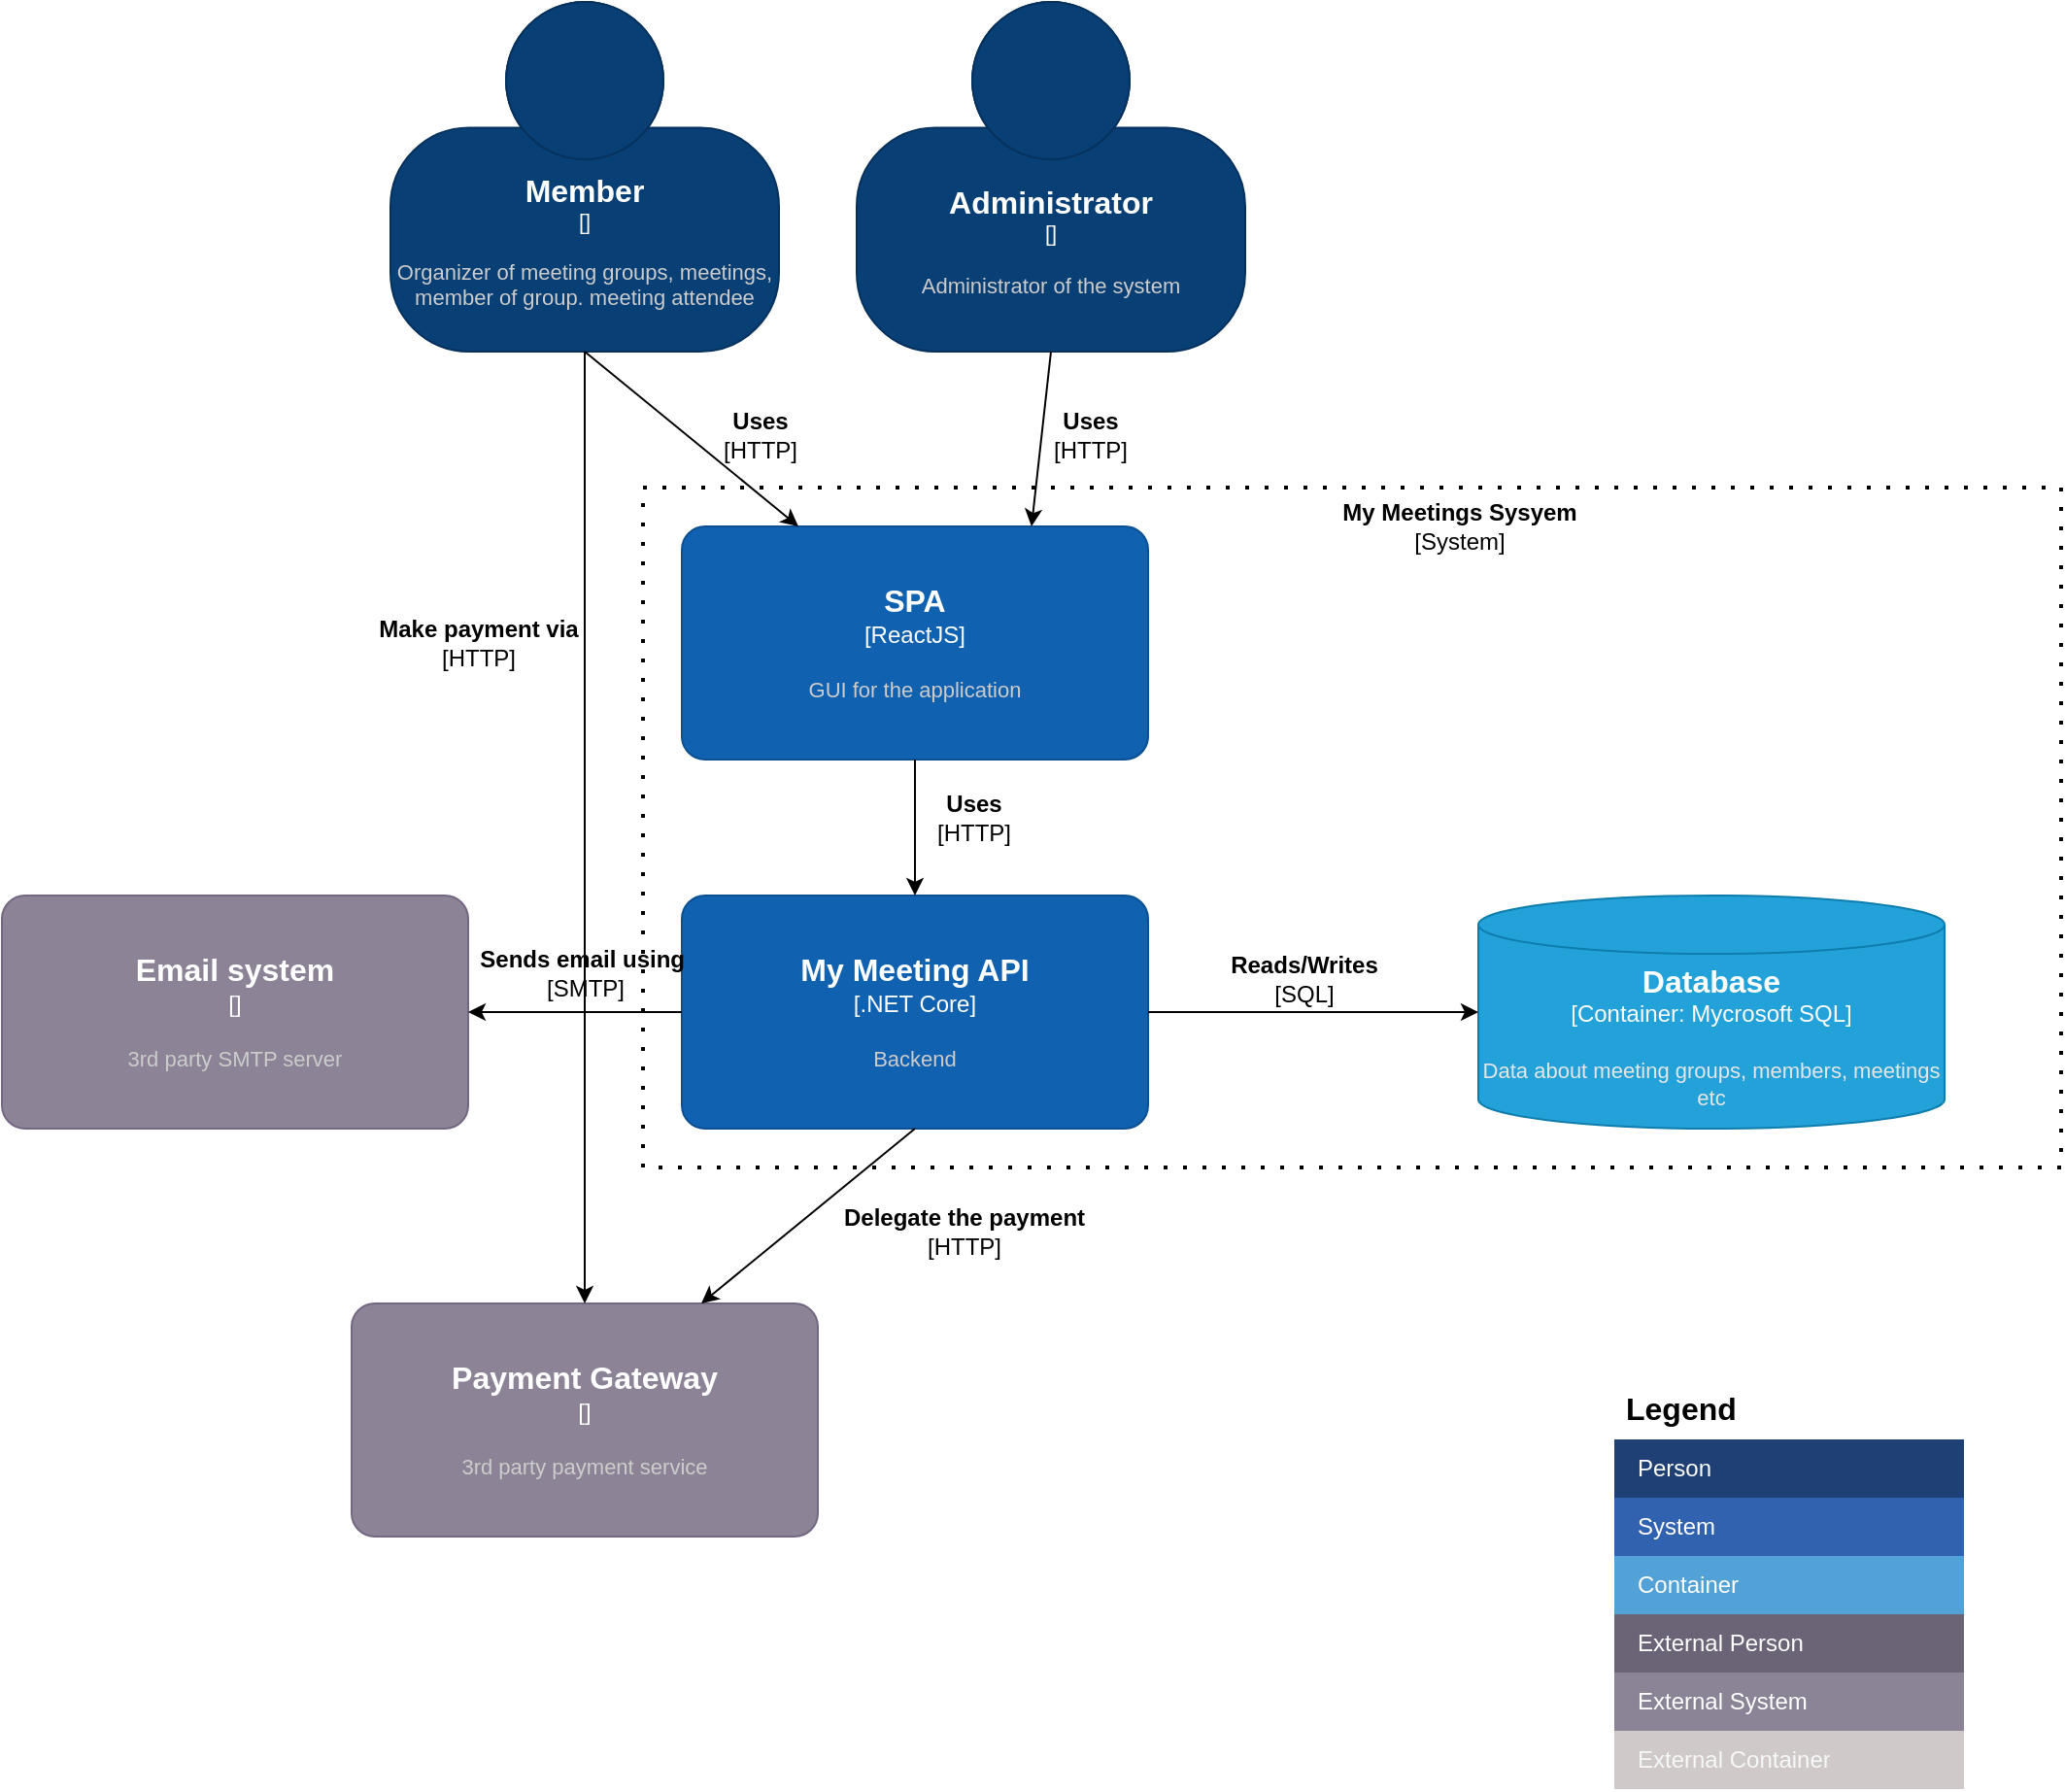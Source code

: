 <mxfile version="28.2.4">
  <diagram name="Bài 5" id="G8Rc9XTlgcBAyMVN9hyZ">
    <mxGraphModel grid="1" page="1" gridSize="10" guides="1" tooltips="1" connect="1" arrows="1" fold="1" pageScale="1" pageWidth="827" pageHeight="1169" math="0" shadow="0">
      <root>
        <mxCell id="0" />
        <mxCell id="1" parent="0" />
        <mxCell id="-gzV0EdhQFD0m6XZclZO-16" value="" style="rounded=0;whiteSpace=wrap;html=1;dashed=1;dashPattern=1 4;fillColor=none;strokeWidth=2;" vertex="1" parent="1">
          <mxGeometry x="-1080" y="-830" width="730" height="350" as="geometry" />
        </mxCell>
        <object placeholders="1" c4Name="Member&#xa;" c4Type="" c4Description="Organizer of meeting groups, meetings, member of group. meeting attendee" label="&lt;font style=&quot;font-size: 16px&quot;&gt;&lt;b&gt;%c4Name%&lt;/b&gt;&lt;/font&gt;&lt;div&gt;[%c4Type%]&lt;/div&gt;&lt;br&gt;&lt;div&gt;&lt;font style=&quot;font-size: 11px&quot;&gt;&lt;font color=&quot;#cccccc&quot;&gt;%c4Description%&lt;/font&gt;&lt;/div&gt;" id="csZpmPd-vi0xfsbfclic-5">
          <mxCell style="html=1;fontSize=11;dashed=0;whiteSpace=wrap;fillColor=#083F75;strokeColor=#06315C;fontColor=#ffffff;shape=mxgraph.c4.person2;align=center;metaEdit=1;points=[[0.5,0,0],[1,0.5,0],[1,0.75,0],[0.75,1,0],[0.5,1,0],[0.25,1,0],[0,0.75,0],[0,0.5,0]];resizable=0;" vertex="1" parent="1">
            <mxGeometry x="-1210" y="-1080" width="200" height="180" as="geometry" />
          </mxCell>
        </object>
        <object placeholders="1" c4Name="Administrator" c4Type="" c4Description="Administrator of the system" label="&lt;font style=&quot;font-size: 16px&quot;&gt;&lt;b&gt;%c4Name%&lt;/b&gt;&lt;/font&gt;&lt;div&gt;[%c4Type%]&lt;/div&gt;&lt;br&gt;&lt;div&gt;&lt;font style=&quot;font-size: 11px&quot;&gt;&lt;font color=&quot;#cccccc&quot;&gt;%c4Description%&lt;/font&gt;&lt;/div&gt;" id="csZpmPd-vi0xfsbfclic-6">
          <mxCell style="html=1;fontSize=11;dashed=0;whiteSpace=wrap;fillColor=#083F75;strokeColor=#06315C;fontColor=#ffffff;shape=mxgraph.c4.person2;align=center;metaEdit=1;points=[[0.5,0,0],[1,0.5,0],[1,0.75,0],[0.75,1,0],[0.5,1,0],[0.25,1,0],[0,0.75,0],[0,0.5,0]];resizable=0;" vertex="1" parent="1">
            <mxGeometry x="-970" y="-1080" width="200" height="180" as="geometry" />
          </mxCell>
        </object>
        <object placeholders="1" c4Name="SPA" c4Type="ReactJS" c4Description="GUI for the application" label="&lt;font style=&quot;font-size: 16px&quot;&gt;&lt;b&gt;%c4Name%&lt;/b&gt;&lt;/font&gt;&lt;div&gt;[%c4Type%]&lt;/div&gt;&lt;br&gt;&lt;div&gt;&lt;font style=&quot;font-size: 11px&quot;&gt;&lt;font color=&quot;#cccccc&quot;&gt;%c4Description%&lt;/font&gt;&lt;/div&gt;" id="csZpmPd-vi0xfsbfclic-7">
          <mxCell style="rounded=1;whiteSpace=wrap;html=1;labelBackgroundColor=none;fillColor=#1061B0;fontColor=#ffffff;align=center;arcSize=10;strokeColor=#0D5091;metaEdit=1;resizable=0;points=[[0.25,0,0],[0.5,0,0],[0.75,0,0],[1,0.25,0],[1,0.5,0],[1,0.75,0],[0.75,1,0],[0.5,1,0],[0.25,1,0],[0,0.75,0],[0,0.5,0],[0,0.25,0]];" vertex="1" parent="1">
            <mxGeometry x="-1060" y="-810" width="240" height="120" as="geometry" />
          </mxCell>
        </object>
        <object placeholders="1" c4Name="My Meeting API" c4Type=".NET Core" c4Description="Backend" label="&lt;font style=&quot;font-size: 16px&quot;&gt;&lt;b&gt;%c4Name%&lt;/b&gt;&lt;/font&gt;&lt;div&gt;[%c4Type%]&lt;/div&gt;&lt;br&gt;&lt;div&gt;&lt;font style=&quot;font-size: 11px&quot;&gt;&lt;font color=&quot;#cccccc&quot;&gt;%c4Description%&lt;/font&gt;&lt;/div&gt;" id="csZpmPd-vi0xfsbfclic-8">
          <mxCell style="rounded=1;whiteSpace=wrap;html=1;labelBackgroundColor=none;fillColor=#1061B0;fontColor=#ffffff;align=center;arcSize=10;strokeColor=#0D5091;metaEdit=1;resizable=0;points=[[0.25,0,0],[0.5,0,0],[0.75,0,0],[1,0.25,0],[1,0.5,0],[1,0.75,0],[0.75,1,0],[0.5,1,0],[0.25,1,0],[0,0.75,0],[0,0.5,0],[0,0.25,0]];" vertex="1" parent="1">
            <mxGeometry x="-1060" y="-620" width="240" height="120" as="geometry" />
          </mxCell>
        </object>
        <object placeholders="1" c4Name="Database " c4Type="Container" c4Technology="Mycrosoft SQL" c4Description="Data about meeting groups, members, meetings etc" label="&lt;font style=&quot;font-size: 16px&quot;&gt;&lt;b&gt;%c4Name%&lt;/b&gt;&lt;/font&gt;&lt;div&gt;[%c4Type%:&amp;nbsp;%c4Technology%]&lt;/div&gt;&lt;br&gt;&lt;div&gt;&lt;font style=&quot;font-size: 11px&quot;&gt;&lt;font color=&quot;#E6E6E6&quot;&gt;%c4Description%&lt;/font&gt;&lt;/div&gt;" id="csZpmPd-vi0xfsbfclic-9">
          <mxCell style="shape=cylinder3;size=15;whiteSpace=wrap;html=1;boundedLbl=1;rounded=0;labelBackgroundColor=none;fillColor=#23A2D9;fontSize=12;fontColor=#ffffff;align=center;strokeColor=#0E7DAD;metaEdit=1;points=[[0.5,0,0],[1,0.25,0],[1,0.5,0],[1,0.75,0],[0.5,1,0],[0,0.75,0],[0,0.5,0],[0,0.25,0]];resizable=0;" vertex="1" parent="1">
            <mxGeometry x="-650" y="-620" width="240" height="120" as="geometry" />
          </mxCell>
        </object>
        <object placeholders="1" c4Name="Email system " c4Type="" c4Description="3rd  party SMTP server" label="&lt;font style=&quot;font-size: 16px&quot;&gt;&lt;b&gt;%c4Name%&lt;/b&gt;&lt;/font&gt;&lt;div&gt;[%c4Type%]&lt;/div&gt;&lt;br&gt;&lt;div&gt;&lt;font style=&quot;font-size: 11px&quot;&gt;&lt;font color=&quot;#cccccc&quot;&gt;%c4Description%&lt;/font&gt;&lt;/div&gt;" id="csZpmPd-vi0xfsbfclic-10">
          <mxCell style="rounded=1;whiteSpace=wrap;html=1;labelBackgroundColor=none;fillColor=#8C8496;fontColor=#ffffff;align=center;arcSize=10;strokeColor=#736782;metaEdit=1;resizable=0;points=[[0.25,0,0],[0.5,0,0],[0.75,0,0],[1,0.25,0],[1,0.5,0],[1,0.75,0],[0.75,1,0],[0.5,1,0],[0.25,1,0],[0,0.75,0],[0,0.5,0],[0,0.25,0]];" vertex="1" parent="1">
            <mxGeometry x="-1410" y="-620" width="240" height="120" as="geometry" />
          </mxCell>
        </object>
        <object placeholders="1" c4Name="Payment Gateway" c4Type="" c4Description="3rd party payment service" label="&lt;font style=&quot;font-size: 16px&quot;&gt;&lt;b&gt;%c4Name%&lt;/b&gt;&lt;/font&gt;&lt;div&gt;[%c4Type%]&lt;/div&gt;&lt;br&gt;&lt;div&gt;&lt;font style=&quot;font-size: 11px&quot;&gt;&lt;font color=&quot;#cccccc&quot;&gt;%c4Description%&lt;/font&gt;&lt;/div&gt;" id="csZpmPd-vi0xfsbfclic-11">
          <mxCell style="rounded=1;whiteSpace=wrap;html=1;labelBackgroundColor=none;fillColor=#8C8496;fontColor=#ffffff;align=center;arcSize=10;strokeColor=#736782;metaEdit=1;resizable=0;points=[[0.25,0,0],[0.5,0,0],[0.75,0,0],[1,0.25,0],[1,0.5,0],[1,0.75,0],[0.75,1,0],[0.5,1,0],[0.25,1,0],[0,0.75,0],[0,0.5,0],[0,0.25,0]];" vertex="1" parent="1">
            <mxGeometry x="-1230" y="-410" width="240" height="120" as="geometry" />
          </mxCell>
        </object>
        <mxCell id="csZpmPd-vi0xfsbfclic-12" value="Legend" style="shape=table;startSize=30;container=1;collapsible=0;childLayout=tableLayout;fontSize=16;align=left;verticalAlign=top;fillColor=none;strokeColor=none;fontColor=light-dark(#000000,#ABABAB);fontStyle=1;spacingLeft=6;spacing=0;resizable=0;" vertex="1" parent="1">
          <mxGeometry x="-580" y="-370" width="180" height="210" as="geometry" />
        </mxCell>
        <mxCell id="csZpmPd-vi0xfsbfclic-13" value="" style="shape=tableRow;horizontal=0;startSize=0;swimlaneHead=0;swimlaneBody=0;strokeColor=inherit;top=0;left=0;bottom=0;right=0;collapsible=0;dropTarget=0;fillColor=none;points=[[0,0.5],[1,0.5]];portConstraint=eastwest;fontSize=12;" vertex="1" parent="csZpmPd-vi0xfsbfclic-12">
          <mxGeometry y="30" width="180" height="30" as="geometry" />
        </mxCell>
        <mxCell id="csZpmPd-vi0xfsbfclic-14" value="Person" style="shape=partialRectangle;html=1;whiteSpace=wrap;connectable=0;strokeColor=inherit;overflow=hidden;fillColor=#1E4074;top=0;left=0;bottom=0;right=0;pointerEvents=1;fontSize=12;align=left;fontColor=#FFFFFF;gradientColor=none;spacingLeft=10;spacingRight=4;" vertex="1" parent="csZpmPd-vi0xfsbfclic-13">
          <mxGeometry width="180" height="30" as="geometry">
            <mxRectangle width="180" height="30" as="alternateBounds" />
          </mxGeometry>
        </mxCell>
        <mxCell id="csZpmPd-vi0xfsbfclic-15" value="" style="shape=tableRow;horizontal=0;startSize=0;swimlaneHead=0;swimlaneBody=0;strokeColor=inherit;top=0;left=0;bottom=0;right=0;collapsible=0;dropTarget=0;fillColor=none;points=[[0,0.5],[1,0.5]];portConstraint=eastwest;fontSize=12;" vertex="1" parent="csZpmPd-vi0xfsbfclic-12">
          <mxGeometry y="60" width="180" height="30" as="geometry" />
        </mxCell>
        <mxCell id="csZpmPd-vi0xfsbfclic-16" value="System" style="shape=partialRectangle;html=1;whiteSpace=wrap;connectable=0;strokeColor=inherit;overflow=hidden;fillColor=#3162AF;top=0;left=0;bottom=0;right=0;pointerEvents=1;fontSize=12;align=left;fontColor=#FFFFFF;gradientColor=none;spacingLeft=10;spacingRight=4;" vertex="1" parent="csZpmPd-vi0xfsbfclic-15">
          <mxGeometry width="180" height="30" as="geometry">
            <mxRectangle width="180" height="30" as="alternateBounds" />
          </mxGeometry>
        </mxCell>
        <mxCell id="csZpmPd-vi0xfsbfclic-17" value="" style="shape=tableRow;horizontal=0;startSize=0;swimlaneHead=0;swimlaneBody=0;strokeColor=inherit;top=0;left=0;bottom=0;right=0;collapsible=0;dropTarget=0;fillColor=none;points=[[0,0.5],[1,0.5]];portConstraint=eastwest;fontSize=12;" vertex="1" parent="csZpmPd-vi0xfsbfclic-12">
          <mxGeometry y="90" width="180" height="30" as="geometry" />
        </mxCell>
        <mxCell id="csZpmPd-vi0xfsbfclic-18" value="Container" style="shape=partialRectangle;html=1;whiteSpace=wrap;connectable=0;strokeColor=inherit;overflow=hidden;fillColor=#52a2d8;top=0;left=0;bottom=0;right=0;pointerEvents=1;fontSize=12;align=left;fontColor=#FFFFFF;gradientColor=none;spacingLeft=10;spacingRight=4;" vertex="1" parent="csZpmPd-vi0xfsbfclic-17">
          <mxGeometry width="180" height="30" as="geometry">
            <mxRectangle width="180" height="30" as="alternateBounds" />
          </mxGeometry>
        </mxCell>
        <mxCell id="csZpmPd-vi0xfsbfclic-21" value="" style="shape=tableRow;horizontal=0;startSize=0;swimlaneHead=0;swimlaneBody=0;strokeColor=inherit;top=0;left=0;bottom=0;right=0;collapsible=0;dropTarget=0;fillColor=none;points=[[0,0.5],[1,0.5]];portConstraint=eastwest;fontSize=12;" vertex="1" parent="csZpmPd-vi0xfsbfclic-12">
          <mxGeometry y="120" width="180" height="30" as="geometry" />
        </mxCell>
        <mxCell id="csZpmPd-vi0xfsbfclic-22" value="External Person" style="shape=partialRectangle;html=1;whiteSpace=wrap;connectable=0;strokeColor=inherit;overflow=hidden;fillColor=#6b6477;top=0;left=0;bottom=0;right=0;pointerEvents=1;fontSize=12;align=left;fontColor=#FFFFFF;gradientColor=none;spacingLeft=10;spacingRight=4;" vertex="1" parent="csZpmPd-vi0xfsbfclic-21">
          <mxGeometry width="180" height="30" as="geometry">
            <mxRectangle width="180" height="30" as="alternateBounds" />
          </mxGeometry>
        </mxCell>
        <mxCell id="csZpmPd-vi0xfsbfclic-23" value="" style="shape=tableRow;horizontal=0;startSize=0;swimlaneHead=0;swimlaneBody=0;strokeColor=inherit;top=0;left=0;bottom=0;right=0;collapsible=0;dropTarget=0;fillColor=none;points=[[0,0.5],[1,0.5]];portConstraint=eastwest;fontSize=12;" vertex="1" parent="csZpmPd-vi0xfsbfclic-12">
          <mxGeometry y="150" width="180" height="30" as="geometry" />
        </mxCell>
        <mxCell id="csZpmPd-vi0xfsbfclic-24" value="External System" style="shape=partialRectangle;html=1;whiteSpace=wrap;connectable=0;strokeColor=inherit;overflow=hidden;fillColor=#8b8496;top=0;left=0;bottom=0;right=0;pointerEvents=1;fontSize=12;align=left;fontColor=#FFFFFF;gradientColor=none;spacingLeft=10;spacingRight=4;" vertex="1" parent="csZpmPd-vi0xfsbfclic-23">
          <mxGeometry width="180" height="30" as="geometry">
            <mxRectangle width="180" height="30" as="alternateBounds" />
          </mxGeometry>
        </mxCell>
        <mxCell id="-gzV0EdhQFD0m6XZclZO-19" value="" style="shape=tableRow;horizontal=0;startSize=0;swimlaneHead=0;swimlaneBody=0;strokeColor=inherit;top=0;left=0;bottom=0;right=0;collapsible=0;dropTarget=0;fillColor=none;points=[[0,0.5],[1,0.5]];portConstraint=eastwest;fontSize=12;" vertex="1" parent="csZpmPd-vi0xfsbfclic-12">
          <mxGeometry y="180" width="180" height="30" as="geometry" />
        </mxCell>
        <mxCell id="-gzV0EdhQFD0m6XZclZO-20" value="&lt;font style=&quot;color: light-dark(rgb(247, 247, 247), rgb(237, 237, 237));&quot;&gt;External Container&lt;/font&gt;" style="shape=partialRectangle;html=1;whiteSpace=wrap;connectable=0;strokeColor=#36393d;overflow=hidden;fillColor=light-dark(#cfc9c9, #202020);top=0;left=0;bottom=0;right=0;pointerEvents=1;fontSize=12;align=left;spacingLeft=10;spacingRight=4;" vertex="1" parent="-gzV0EdhQFD0m6XZclZO-19">
          <mxGeometry width="180" height="30" as="geometry">
            <mxRectangle width="180" height="30" as="alternateBounds" />
          </mxGeometry>
        </mxCell>
        <mxCell id="-gzV0EdhQFD0m6XZclZO-1" value="" style="endArrow=classic;html=1;rounded=0;exitX=0.5;exitY=1;exitDx=0;exitDy=0;exitPerimeter=0;entryX=0.75;entryY=0;entryDx=0;entryDy=0;entryPerimeter=0;" edge="1" parent="1" source="csZpmPd-vi0xfsbfclic-6" target="csZpmPd-vi0xfsbfclic-7">
          <mxGeometry width="50" height="50" relative="1" as="geometry">
            <mxPoint x="-1320" y="-870" as="sourcePoint" />
            <mxPoint x="-1270" y="-920" as="targetPoint" />
          </mxGeometry>
        </mxCell>
        <mxCell id="-gzV0EdhQFD0m6XZclZO-2" value="" style="endArrow=classic;html=1;rounded=0;exitX=0.5;exitY=1;exitDx=0;exitDy=0;exitPerimeter=0;entryX=0.25;entryY=0;entryDx=0;entryDy=0;entryPerimeter=0;" edge="1" parent="1" source="csZpmPd-vi0xfsbfclic-5" target="csZpmPd-vi0xfsbfclic-7">
          <mxGeometry width="50" height="50" relative="1" as="geometry">
            <mxPoint x="-1270" y="-790" as="sourcePoint" />
            <mxPoint x="-1220" y="-840" as="targetPoint" />
          </mxGeometry>
        </mxCell>
        <mxCell id="-gzV0EdhQFD0m6XZclZO-3" value="" style="endArrow=classic;html=1;rounded=0;exitX=0.5;exitY=1;exitDx=0;exitDy=0;exitPerimeter=0;entryX=0.5;entryY=0;entryDx=0;entryDy=0;entryPerimeter=0;" edge="1" parent="1" source="csZpmPd-vi0xfsbfclic-5" target="csZpmPd-vi0xfsbfclic-11">
          <mxGeometry width="50" height="50" relative="1" as="geometry">
            <mxPoint x="-1270" y="-740" as="sourcePoint" />
            <mxPoint x="-1220" y="-790" as="targetPoint" />
          </mxGeometry>
        </mxCell>
        <mxCell id="-gzV0EdhQFD0m6XZclZO-4" value="" style="endArrow=classic;html=1;rounded=0;exitX=0.5;exitY=1;exitDx=0;exitDy=0;exitPerimeter=0;entryX=0.5;entryY=0;entryDx=0;entryDy=0;entryPerimeter=0;" edge="1" parent="1" source="csZpmPd-vi0xfsbfclic-7" target="csZpmPd-vi0xfsbfclic-8">
          <mxGeometry width="50" height="50" relative="1" as="geometry">
            <mxPoint x="-1040" y="-550" as="sourcePoint" />
            <mxPoint x="-990" y="-600" as="targetPoint" />
          </mxGeometry>
        </mxCell>
        <mxCell id="-gzV0EdhQFD0m6XZclZO-5" value="" style="endArrow=classic;html=1;rounded=0;exitX=0;exitY=0.5;exitDx=0;exitDy=0;exitPerimeter=0;entryX=1;entryY=0.5;entryDx=0;entryDy=0;entryPerimeter=0;" edge="1" parent="1" source="csZpmPd-vi0xfsbfclic-8" target="csZpmPd-vi0xfsbfclic-10">
          <mxGeometry width="50" height="50" relative="1" as="geometry">
            <mxPoint x="-1520" y="-310" as="sourcePoint" />
            <mxPoint x="-1470" y="-360" as="targetPoint" />
          </mxGeometry>
        </mxCell>
        <mxCell id="-gzV0EdhQFD0m6XZclZO-6" value="" style="endArrow=classic;html=1;rounded=0;exitX=1;exitY=0.5;exitDx=0;exitDy=0;exitPerimeter=0;entryX=0;entryY=0.5;entryDx=0;entryDy=0;entryPerimeter=0;" edge="1" parent="1" source="csZpmPd-vi0xfsbfclic-8" target="csZpmPd-vi0xfsbfclic-9">
          <mxGeometry width="50" height="50" relative="1" as="geometry">
            <mxPoint x="-1320" y="-320" as="sourcePoint" />
            <mxPoint x="-1270" y="-370" as="targetPoint" />
          </mxGeometry>
        </mxCell>
        <mxCell id="-gzV0EdhQFD0m6XZclZO-7" value="" style="endArrow=classic;html=1;rounded=0;exitX=0.5;exitY=1;exitDx=0;exitDy=0;exitPerimeter=0;entryX=0.75;entryY=0;entryDx=0;entryDy=0;entryPerimeter=0;" edge="1" parent="1" source="csZpmPd-vi0xfsbfclic-8" target="csZpmPd-vi0xfsbfclic-11">
          <mxGeometry width="50" height="50" relative="1" as="geometry">
            <mxPoint x="-800" y="-320" as="sourcePoint" />
            <mxPoint x="-750" y="-370" as="targetPoint" />
          </mxGeometry>
        </mxCell>
        <mxCell id="-gzV0EdhQFD0m6XZclZO-9" value="&lt;b&gt;Uses&lt;/b&gt;&lt;div&gt;[HTTP]&lt;/div&gt;" style="text;html=1;align=center;verticalAlign=middle;resizable=0;points=[];autosize=1;strokeColor=none;fillColor=none;fontSize=12;" vertex="1" parent="1">
          <mxGeometry x="-880" y="-877" width="60" height="40" as="geometry" />
        </mxCell>
        <mxCell id="-gzV0EdhQFD0m6XZclZO-10" value="&lt;b&gt;Uses&lt;/b&gt;&lt;div&gt;[HTTP]&lt;/div&gt;" style="text;html=1;align=center;verticalAlign=middle;resizable=0;points=[];autosize=1;strokeColor=none;fillColor=none;fontSize=12;" vertex="1" parent="1">
          <mxGeometry x="-1050" y="-877" width="60" height="40" as="geometry" />
        </mxCell>
        <mxCell id="-gzV0EdhQFD0m6XZclZO-11" value="&lt;b&gt;Uses&lt;/b&gt;&lt;div&gt;[HTTP]&lt;/div&gt;" style="text;html=1;align=center;verticalAlign=middle;resizable=0;points=[];autosize=1;strokeColor=none;fillColor=none;fontSize=12;" vertex="1" parent="1">
          <mxGeometry x="-940" y="-680" width="60" height="40" as="geometry" />
        </mxCell>
        <mxCell id="-gzV0EdhQFD0m6XZclZO-12" value="&lt;b&gt;Make payment via&lt;/b&gt;&lt;div&gt;[HTTP]&lt;/div&gt;" style="text;html=1;align=center;verticalAlign=middle;resizable=0;points=[];autosize=1;strokeColor=none;fillColor=none;" vertex="1" parent="1">
          <mxGeometry x="-1230" y="-770" width="130" height="40" as="geometry" />
        </mxCell>
        <mxCell id="-gzV0EdhQFD0m6XZclZO-13" value="&lt;b&gt;Sends email using&lt;/b&gt;&amp;nbsp;&lt;div&gt;[SMTP]&lt;/div&gt;" style="text;html=1;align=center;verticalAlign=middle;resizable=0;points=[];autosize=1;strokeColor=none;fillColor=none;" vertex="1" parent="1">
          <mxGeometry x="-1175" y="-600" width="130" height="40" as="geometry" />
        </mxCell>
        <mxCell id="-gzV0EdhQFD0m6XZclZO-14" value="&lt;b&gt;Reads/Writes&lt;/b&gt;&lt;div&gt;[SQL]&lt;/div&gt;" style="text;html=1;align=center;verticalAlign=middle;resizable=0;points=[];autosize=1;strokeColor=none;fillColor=none;" vertex="1" parent="1">
          <mxGeometry x="-790" y="-597" width="100" height="40" as="geometry" />
        </mxCell>
        <mxCell id="-gzV0EdhQFD0m6XZclZO-15" value="&lt;b&gt;Delegate the payment&lt;/b&gt;&lt;div&gt;[HTTP]&lt;/div&gt;" style="text;html=1;align=center;verticalAlign=middle;resizable=0;points=[];autosize=1;strokeColor=none;fillColor=none;" vertex="1" parent="1">
          <mxGeometry x="-990" y="-467" width="150" height="40" as="geometry" />
        </mxCell>
        <mxCell id="-gzV0EdhQFD0m6XZclZO-17" value="&lt;b&gt;My Meetings Sysyem&lt;/b&gt;&lt;div&gt;[System]&lt;/div&gt;" style="text;html=1;align=center;verticalAlign=middle;resizable=0;points=[];autosize=1;strokeColor=none;fillColor=none;" vertex="1" parent="1">
          <mxGeometry x="-730" y="-830" width="140" height="40" as="geometry" />
        </mxCell>
      </root>
    </mxGraphModel>
  </diagram>
</mxfile>
